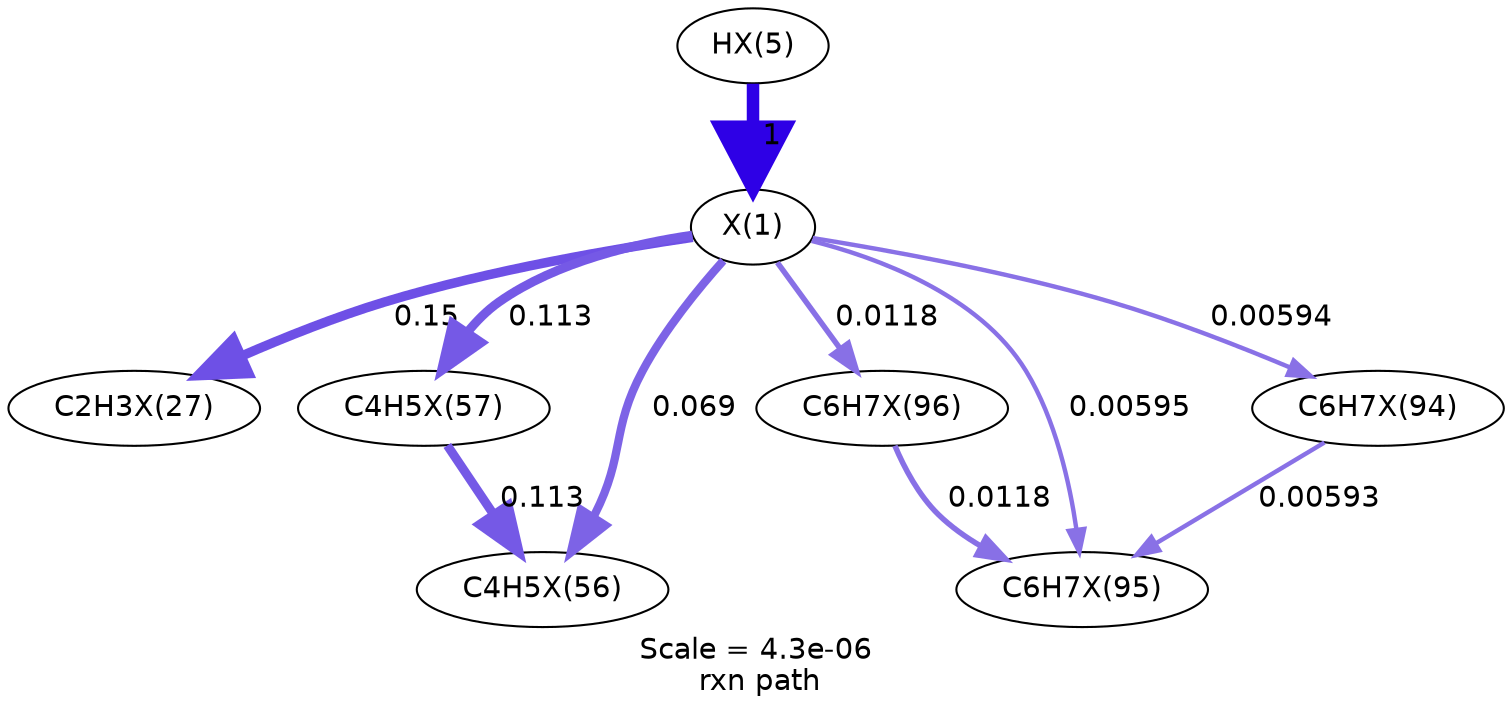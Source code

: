 digraph reaction_paths {
center=1;
s25 -> s24[fontname="Helvetica", style="setlinewidth(6)", arrowsize=3, color="0.7, 1.5, 0.9"
, label=" 1"];
s24 -> s26[fontname="Helvetica", style="setlinewidth(4.57)", arrowsize=2.28, color="0.7, 0.65, 0.9"
, label=" 0.15"];
s24 -> s38[fontname="Helvetica", style="setlinewidth(4.35)", arrowsize=2.18, color="0.7, 0.613, 0.9"
, label=" 0.113"];
s24 -> s37[fontname="Helvetica", style="setlinewidth(3.98)", arrowsize=1.99, color="0.7, 0.569, 0.9"
, label=" 0.069"];
s24 -> s45[fontname="Helvetica", style="setlinewidth(2.65)", arrowsize=1.32, color="0.7, 0.512, 0.9"
, label=" 0.0118"];
s24 -> s44[fontname="Helvetica", style="setlinewidth(2.13)", arrowsize=1.07, color="0.7, 0.506, 0.9"
, label=" 0.00595"];
s24 -> s43[fontname="Helvetica", style="setlinewidth(2.13)", arrowsize=1.07, color="0.7, 0.506, 0.9"
, label=" 0.00594"];
s38 -> s37[fontname="Helvetica", style="setlinewidth(4.35)", arrowsize=2.18, color="0.7, 0.613, 0.9"
, label=" 0.113"];
s45 -> s44[fontname="Helvetica", style="setlinewidth(2.65)", arrowsize=1.32, color="0.7, 0.512, 0.9"
, label=" 0.0118"];
s43 -> s44[fontname="Helvetica", style="setlinewidth(2.13)", arrowsize=1.06, color="0.7, 0.506, 0.9"
, label=" 0.00593"];
s24 [ fontname="Helvetica", label="X(1)"];
s25 [ fontname="Helvetica", label="HX(5)"];
s26 [ fontname="Helvetica", label="C2H3X(27)"];
s37 [ fontname="Helvetica", label="C4H5X(56)"];
s38 [ fontname="Helvetica", label="C4H5X(57)"];
s43 [ fontname="Helvetica", label="C6H7X(94)"];
s44 [ fontname="Helvetica", label="C6H7X(95)"];
s45 [ fontname="Helvetica", label="C6H7X(96)"];
 label = "Scale = 4.3e-06\l rxn path";
 fontname = "Helvetica";
}
